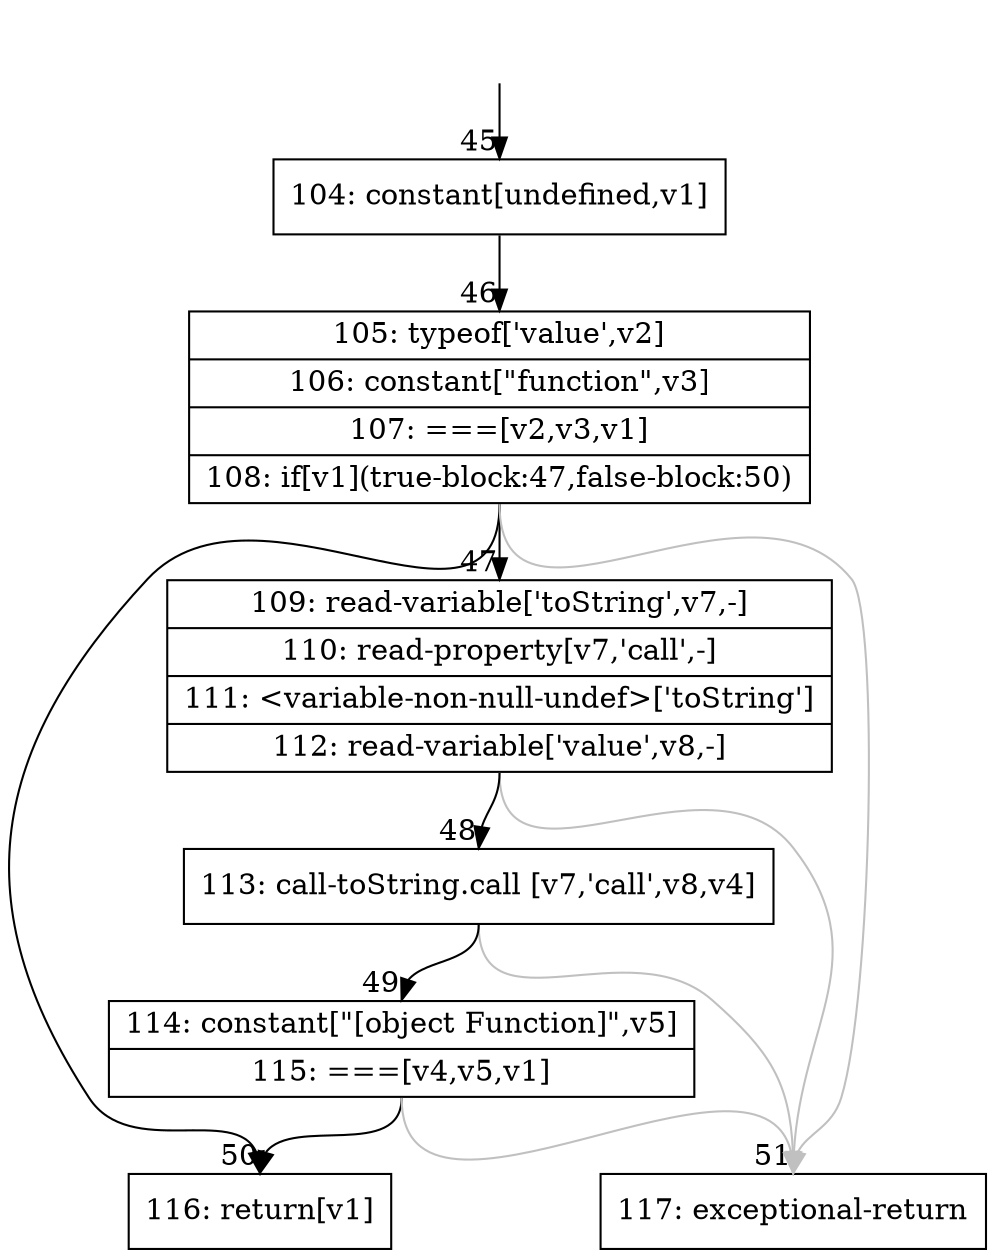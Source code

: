 digraph {
rankdir="TD"
BB_entry7[shape=none,label=""];
BB_entry7 -> BB45 [tailport=s, headport=n, headlabel="    45"]
BB45 [shape=record label="{104: constant[undefined,v1]}" ] 
BB45 -> BB46 [tailport=s, headport=n, headlabel="      46"]
BB46 [shape=record label="{105: typeof['value',v2]|106: constant[\"function\",v3]|107: ===[v2,v3,v1]|108: if[v1](true-block:47,false-block:50)}" ] 
BB46 -> BB50 [tailport=s, headport=n, headlabel="      50"]
BB46 -> BB47 [tailport=s, headport=n, headlabel="      47"]
BB46 -> BB51 [tailport=s, headport=n, color=gray, headlabel="      51"]
BB47 [shape=record label="{109: read-variable['toString',v7,-]|110: read-property[v7,'call',-]|111: \<variable-non-null-undef\>['toString']|112: read-variable['value',v8,-]}" ] 
BB47 -> BB48 [tailport=s, headport=n, headlabel="      48"]
BB47 -> BB51 [tailport=s, headport=n, color=gray]
BB48 [shape=record label="{113: call-toString.call [v7,'call',v8,v4]}" ] 
BB48 -> BB49 [tailport=s, headport=n, headlabel="      49"]
BB48 -> BB51 [tailport=s, headport=n, color=gray]
BB49 [shape=record label="{114: constant[\"[object Function]\",v5]|115: ===[v4,v5,v1]}" ] 
BB49 -> BB50 [tailport=s, headport=n]
BB49 -> BB51 [tailport=s, headport=n, color=gray]
BB50 [shape=record label="{116: return[v1]}" ] 
BB51 [shape=record label="{117: exceptional-return}" ] 
//#$~ 81
}
